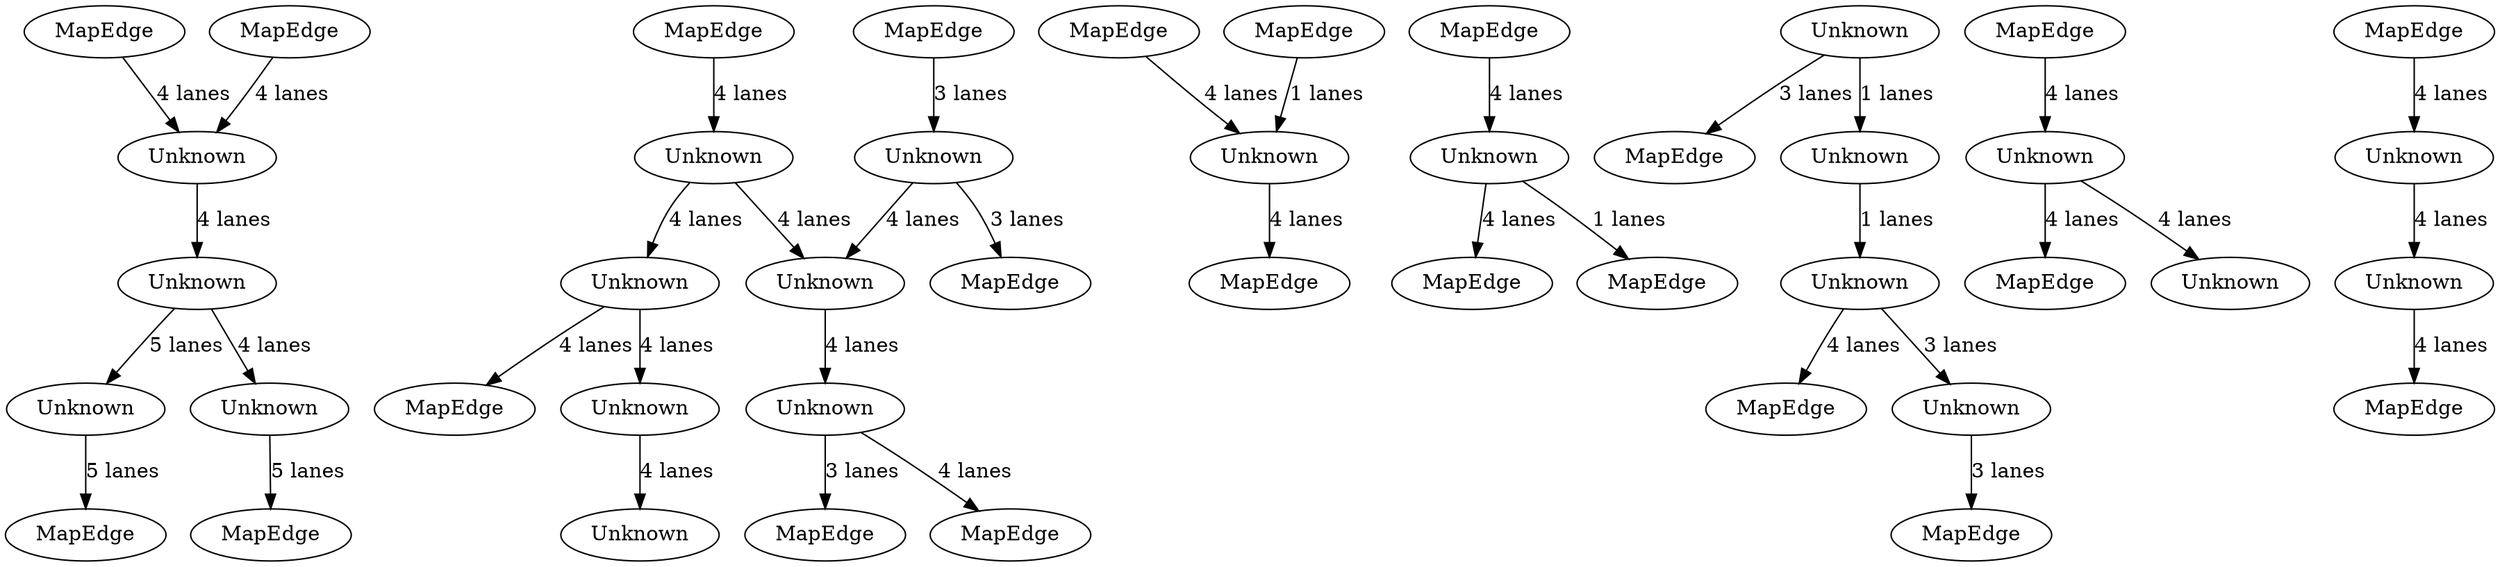 digraph {
    0 [ label = "MapEdge" ]
    1 [ label = "MapEdge" ]
    2 [ label = "MapEdge" ]
    3 [ label = "MapEdge" ]
    4 [ label = "Unknown" ]
    5 [ label = "MapEdge" ]
    6 [ label = "MapEdge" ]
    7 [ label = "MapEdge" ]
    8 [ label = "MapEdge" ]
    9 [ label = "Unknown" ]
    10 [ label = "Unknown" ]
    11 [ label = "Unknown" ]
    12 [ label = "MapEdge" ]
    13 [ label = "Unknown" ]
    14 [ label = "Unknown" ]
    15 [ label = "MapEdge" ]
    16 [ label = "Unknown" ]
    17 [ label = "MapEdge" ]
    18 [ label = "Unknown" ]
    19 [ label = "MapEdge" ]
    20 [ label = "Unknown" ]
    21 [ label = "Unknown" ]
    22 [ label = "MapEdge" ]
    23 [ label = "MapEdge" ]
    24 [ label = "MapEdge" ]
    25 [ label = "Unknown" ]
    26 [ label = "Unknown" ]
    27 [ label = "Unknown" ]
    28 [ label = "MapEdge" ]
    29 [ label = "Unknown" ]
    30 [ label = "MapEdge" ]
    31 [ label = "MapEdge" ]
    32 [ label = "Unknown" ]
    33 [ label = "MapEdge" ]
    34 [ label = "MapEdge" ]
    35 [ label = "Unknown" ]
    36 [ label = "MapEdge" ]
    37 [ label = "Unknown" ]
    38 [ label = "Unknown" ]
    39 [ label = "MapEdge" ]
    40 [ label = "Unknown" ]
    41 [ label = "Unknown" ]
    42 [ label = "Unknown" ]
    43 [ label = "MapEdge" ]
    6 -> 4 [ label = "1 lanes" ]
    3 -> 32 [ label = "4 lanes" ]
    9 -> 7 [ label = "3 lanes" ]
    4 -> 2 [ label = "4 lanes" ]
    29 -> 10 [ label = "1 lanes" ]
    35 -> 34 [ label = "5 lanes" ]
    13 -> 30 [ label = "3 lanes" ]
    5 -> 4 [ label = "4 lanes" ]
    36 -> 14 [ label = "4 lanes" ]
    19 -> 18 [ label = "4 lanes" ]
    20 -> 1 [ label = "3 lanes" ]
    20 -> 22 [ label = "4 lanes" ]
    21 -> 37 [ label = "4 lanes" ]
    37 -> 20 [ label = "4 lanes" ]
    41 -> 42 [ label = "4 lanes" ]
    26 -> 27 [ label = "4 lanes" ]
    40 -> 17 [ label = "3 lanes" ]
    38 -> 0 [ label = "5 lanes" ]
    9 -> 29 [ label = "1 lanes" ]
    10 -> 13 [ label = "3 lanes" ]
    39 -> 26 [ label = "4 lanes" ]
    32 -> 33 [ label = "1 lanes" ]
    28 -> 40 [ label = "3 lanes" ]
    14 -> 15 [ label = "4 lanes" ]
    24 -> 18 [ label = "4 lanes" ]
    21 -> 25 [ label = "4 lanes" ]
    23 -> 21 [ label = "4 lanes" ]
    25 -> 31 [ label = "4 lanes" ]
    27 -> 43 [ label = "4 lanes" ]
    40 -> 37 [ label = "4 lanes" ]
    18 -> 11 [ label = "4 lanes" ]
    10 -> 12 [ label = "4 lanes" ]
    11 -> 38 [ label = "4 lanes" ]
    11 -> 35 [ label = "5 lanes" ]
    32 -> 8 [ label = "4 lanes" ]
    25 -> 41 [ label = "4 lanes" ]
    14 -> 16 [ label = "4 lanes" ]
}
